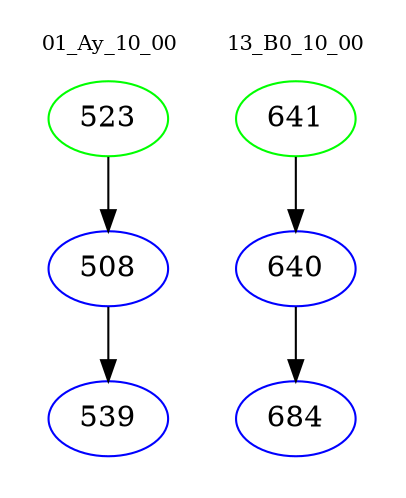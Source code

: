 digraph{
subgraph cluster_0 {
color = white
label = "01_Ay_10_00";
fontsize=10;
T0_523 [label="523", color="green"]
T0_523 -> T0_508 [color="black"]
T0_508 [label="508", color="blue"]
T0_508 -> T0_539 [color="black"]
T0_539 [label="539", color="blue"]
}
subgraph cluster_1 {
color = white
label = "13_B0_10_00";
fontsize=10;
T1_641 [label="641", color="green"]
T1_641 -> T1_640 [color="black"]
T1_640 [label="640", color="blue"]
T1_640 -> T1_684 [color="black"]
T1_684 [label="684", color="blue"]
}
}
